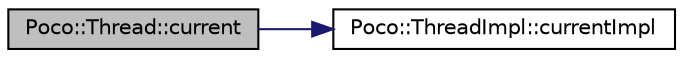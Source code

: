 digraph "Poco::Thread::current"
{
 // LATEX_PDF_SIZE
  edge [fontname="Helvetica",fontsize="10",labelfontname="Helvetica",labelfontsize="10"];
  node [fontname="Helvetica",fontsize="10",shape=record];
  rankdir="LR";
  Node1 [label="Poco::Thread::current",height=0.2,width=0.4,color="black", fillcolor="grey75", style="filled", fontcolor="black",tooltip="Yields cpu to other threads."];
  Node1 -> Node2 [color="midnightblue",fontsize="10",style="solid",fontname="Helvetica"];
  Node2 [label="Poco::ThreadImpl::currentImpl",height=0.2,width=0.4,color="black", fillcolor="white", style="filled",URL="$classPoco_1_1ThreadImpl.html#afef2fe6be52ce878fcc305da9b7a832c",tooltip=" "];
}
